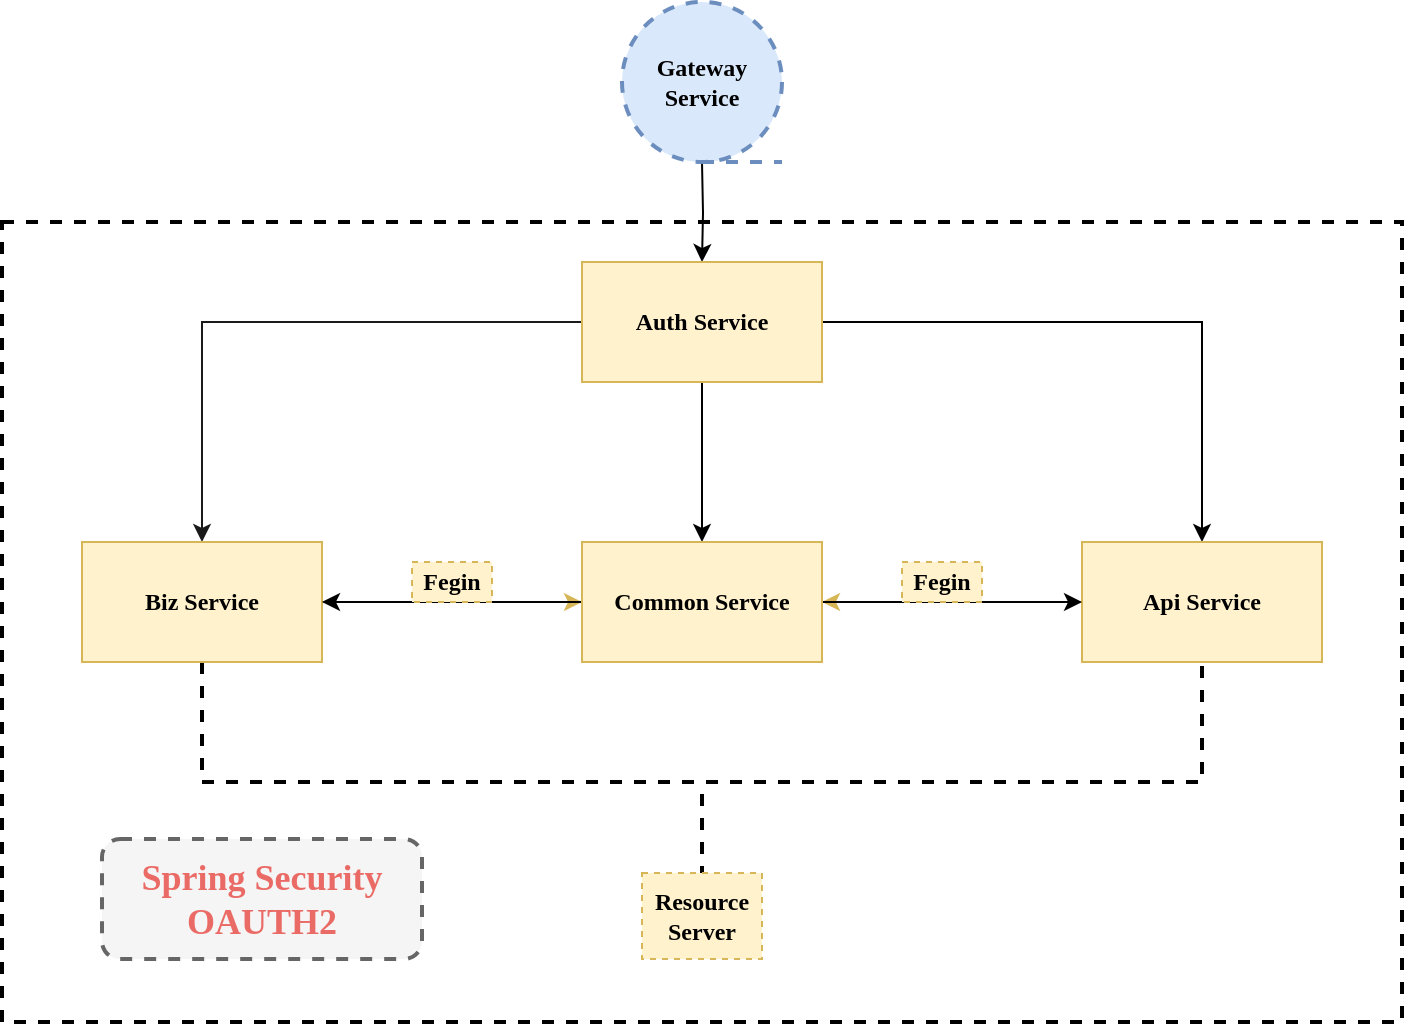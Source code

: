 <mxfile version="11.1.2" type="github"><diagram id="greUM81qIB3GttBvD3ar" name="Page-1"><mxGraphModel dx="1038" dy="550" grid="1" gridSize="10" guides="1" tooltips="1" connect="1" arrows="1" fold="1" page="1" pageScale="1" pageWidth="827" pageHeight="1169" math="0" shadow="0"><root><mxCell id="0"/><mxCell id="1" parent="0"/><mxCell id="eiZSaKI1gXReDqWk0Kui-65" value="" style="rounded=0;whiteSpace=wrap;html=1;shadow=0;dashed=1;strokeWidth=2;fillColor=none;fontFamily=Garamond;align=left;" vertex="1" parent="1"><mxGeometry x="40" y="120" width="700" height="400" as="geometry"/></mxCell><mxCell id="eiZSaKI1gXReDqWk0Kui-55" value="" style="strokeWidth=2;html=1;shape=mxgraph.flowchart.annotation_2;align=left;pointerEvents=1;shadow=0;dashed=1;fontFamily=Garamond;direction=north;rotation=0;fontStyle=1;fillColor=#fff2cc;strokeColor=#000000;" vertex="1" parent="1"><mxGeometry x="140" y="340" width="500" height="120" as="geometry"/></mxCell><mxCell id="eiZSaKI1gXReDqWk0Kui-10" value="" style="edgeStyle=orthogonalEdgeStyle;rounded=0;orthogonalLoop=1;jettySize=auto;html=1;fontStyle=1;fontFamily=Garamond;fillColor=#fff2cc;strokeColor=#000000;" edge="1" parent="1" target="eiZSaKI1gXReDqWk0Kui-9"><mxGeometry relative="1" as="geometry"><mxPoint x="390" y="90" as="sourcePoint"/></mxGeometry></mxCell><mxCell id="eiZSaKI1gXReDqWk0Kui-16" value="" style="edgeStyle=orthogonalEdgeStyle;rounded=0;orthogonalLoop=1;jettySize=auto;html=1;fontStyle=1;fontFamily=Garamond;fillColor=#fff2cc;strokeColor=#000000;" edge="1" parent="1" source="eiZSaKI1gXReDqWk0Kui-9" target="eiZSaKI1gXReDqWk0Kui-15"><mxGeometry relative="1" as="geometry"/></mxCell><mxCell id="eiZSaKI1gXReDqWk0Kui-22" value="" style="edgeStyle=orthogonalEdgeStyle;rounded=0;orthogonalLoop=1;jettySize=auto;html=1;fontStyle=1;fontFamily=Garamond;fillColor=#fff2cc;strokeColor=#1A1A1A;" edge="1" parent="1" source="eiZSaKI1gXReDqWk0Kui-9" target="eiZSaKI1gXReDqWk0Kui-21"><mxGeometry relative="1" as="geometry"/></mxCell><mxCell id="eiZSaKI1gXReDqWk0Kui-24" value="" style="edgeStyle=orthogonalEdgeStyle;rounded=0;orthogonalLoop=1;jettySize=auto;html=1;fontStyle=1;fontFamily=Garamond;fillColor=#fff2cc;strokeColor=#000000;" edge="1" parent="1" source="eiZSaKI1gXReDqWk0Kui-9" target="eiZSaKI1gXReDqWk0Kui-23"><mxGeometry relative="1" as="geometry"/></mxCell><mxCell id="eiZSaKI1gXReDqWk0Kui-9" value="&lt;span&gt;Auth Service&lt;/span&gt;" style="rounded=0;whiteSpace=wrap;html=1;align=center;fontStyle=1;fontFamily=Garamond;fillColor=#fff2cc;strokeColor=#d6b656;" vertex="1" parent="1"><mxGeometry x="330" y="140" width="120" height="60" as="geometry"/></mxCell><mxCell id="eiZSaKI1gXReDqWk0Kui-28" value="" style="edgeStyle=orthogonalEdgeStyle;rounded=0;orthogonalLoop=1;jettySize=auto;html=1;fontFamily=Garamond;fontStyle=1;fillColor=#fff2cc;strokeColor=#d6b656;" edge="1" parent="1" source="eiZSaKI1gXReDqWk0Kui-23" target="eiZSaKI1gXReDqWk0Kui-15"><mxGeometry relative="1" as="geometry"/></mxCell><mxCell id="eiZSaKI1gXReDqWk0Kui-23" value="Api Service" style="rounded=0;whiteSpace=wrap;html=1;align=center;fontStyle=1;fontFamily=Garamond;fillColor=#fff2cc;strokeColor=#d6b656;" vertex="1" parent="1"><mxGeometry x="580" y="280" width="120" height="60" as="geometry"/></mxCell><mxCell id="eiZSaKI1gXReDqWk0Kui-26" value="" style="edgeStyle=orthogonalEdgeStyle;rounded=0;orthogonalLoop=1;jettySize=auto;html=1;fontFamily=Garamond;fontStyle=1;fillColor=#fff2cc;strokeColor=#d6b656;" edge="1" parent="1" source="eiZSaKI1gXReDqWk0Kui-21" target="eiZSaKI1gXReDqWk0Kui-15"><mxGeometry relative="1" as="geometry"/></mxCell><mxCell id="eiZSaKI1gXReDqWk0Kui-21" value="Biz Service" style="rounded=0;whiteSpace=wrap;html=1;align=center;fontStyle=1;fontFamily=Garamond;fillColor=#fff2cc;strokeColor=#d6b656;" vertex="1" parent="1"><mxGeometry x="80" y="280" width="120" height="60" as="geometry"/></mxCell><mxCell id="eiZSaKI1gXReDqWk0Kui-29" value="" style="edgeStyle=orthogonalEdgeStyle;rounded=0;orthogonalLoop=1;jettySize=auto;html=1;fontFamily=Garamond;fontStyle=1;fillColor=#fff2cc;strokeColor=#000000;" edge="1" parent="1" source="eiZSaKI1gXReDqWk0Kui-15" target="eiZSaKI1gXReDqWk0Kui-23"><mxGeometry relative="1" as="geometry"/></mxCell><mxCell id="eiZSaKI1gXReDqWk0Kui-30" value="" style="edgeStyle=orthogonalEdgeStyle;rounded=0;orthogonalLoop=1;jettySize=auto;html=1;fontFamily=Garamond;fontStyle=1;fillColor=#fff2cc;strokeColor=#000000;" edge="1" parent="1" source="eiZSaKI1gXReDqWk0Kui-15" target="eiZSaKI1gXReDqWk0Kui-21"><mxGeometry relative="1" as="geometry"/></mxCell><mxCell id="eiZSaKI1gXReDqWk0Kui-15" value="Common Service" style="rounded=0;whiteSpace=wrap;html=1;align=center;fontStyle=1;fontFamily=Garamond;fillColor=#fff2cc;strokeColor=#d6b656;" vertex="1" parent="1"><mxGeometry x="330" y="280" width="120" height="60" as="geometry"/></mxCell><mxCell id="eiZSaKI1gXReDqWk0Kui-31" value="Fegin" style="text;html=1;align=center;verticalAlign=middle;whiteSpace=wrap;rounded=0;shadow=0;dashed=1;fontFamily=Garamond;fontStyle=1;fillColor=#fff2cc;strokeColor=#d6b656;" vertex="1" parent="1"><mxGeometry x="490" y="290" width="40" height="20" as="geometry"/></mxCell><mxCell id="eiZSaKI1gXReDqWk0Kui-32" value="Fegin" style="text;html=1;align=center;verticalAlign=middle;whiteSpace=wrap;rounded=0;shadow=0;dashed=1;fontFamily=Garamond;fontStyle=1;fillColor=#fff2cc;strokeColor=#d6b656;" vertex="1" parent="1"><mxGeometry x="245" y="290" width="40" height="20" as="geometry"/></mxCell><mxCell id="eiZSaKI1gXReDqWk0Kui-59" style="edgeStyle=orthogonalEdgeStyle;rounded=0;orthogonalLoop=1;jettySize=auto;html=1;exitX=0;exitY=0.5;exitDx=0;exitDy=0;exitPerimeter=0;fontFamily=Garamond;fontStyle=1;fillColor=#fff2cc;strokeColor=#d6b656;" edge="1" parent="1" source="eiZSaKI1gXReDqWk0Kui-55" target="eiZSaKI1gXReDqWk0Kui-55"><mxGeometry relative="1" as="geometry"/></mxCell><mxCell id="eiZSaKI1gXReDqWk0Kui-60" value="Resource Server&lt;br&gt;" style="text;html=1;align=center;verticalAlign=middle;whiteSpace=wrap;rounded=0;shadow=0;dashed=1;fontFamily=Garamond;fontStyle=1;fillColor=#fff2cc;strokeColor=#d6b656;" vertex="1" parent="1"><mxGeometry x="360" y="445.5" width="60" height="43" as="geometry"/></mxCell><mxCell id="eiZSaKI1gXReDqWk0Kui-68" value="&lt;font size=&quot;1&quot; color=&quot;#ea6b66&quot;&gt;&lt;b style=&quot;font-size: 18px&quot;&gt;Spring Security OAUTH2&lt;/b&gt;&lt;/font&gt;" style="rounded=1;whiteSpace=wrap;html=1;shadow=0;dashed=1;strokeWidth=2;fontFamily=Garamond;align=center;fillColor=#f5f5f5;strokeColor=#666666;fontColor=#333333;" vertex="1" parent="1"><mxGeometry x="90" y="428.5" width="160" height="60" as="geometry"/></mxCell><mxCell id="eiZSaKI1gXReDqWk0Kui-70" value="&lt;b style=&quot;white-space: normal&quot;&gt;Gateway Service&lt;/b&gt;" style="shape=tapeData;whiteSpace=wrap;html=1;perimeter=ellipsePerimeter;shadow=0;dashed=1;strokeColor=#6c8ebf;strokeWidth=2;fillColor=#dae8fc;fontFamily=Garamond;align=center;" vertex="1" parent="1"><mxGeometry x="350" y="10" width="80" height="80" as="geometry"/></mxCell></root></mxGraphModel></diagram></mxfile>